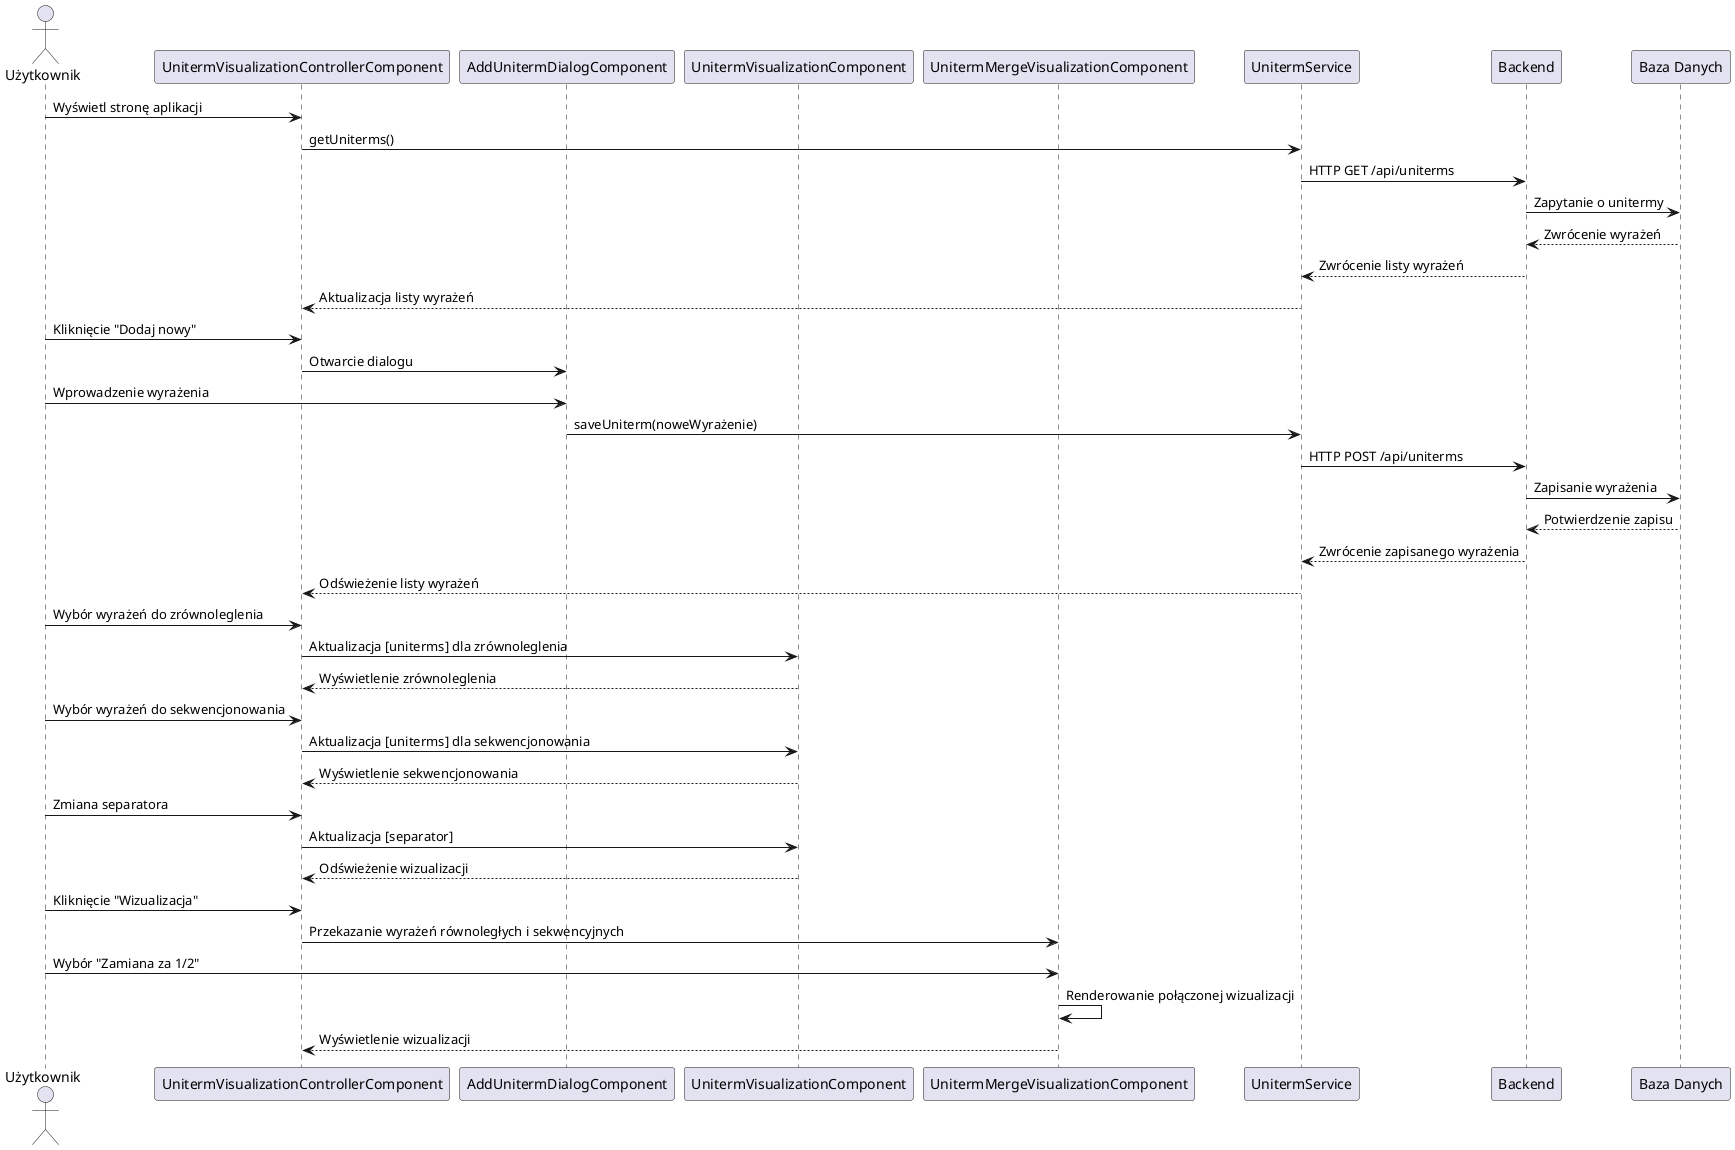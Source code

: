 @startuml
actor Użytkownik
participant "UnitermVisualizationControllerComponent" as UVCC
participant "AddUnitermDialogComponent" as AUDC
participant "UnitermVisualizationComponent" as UVC
participant "UnitermMergeVisualizationComponent" as UMVC
participant "UnitermService" as US
participant "Backend" as BE
participant "Baza Danych" as DB

Użytkownik -> UVCC: Wyświetl stronę aplikacji
UVCC -> US: getUniterms()
US -> BE: HTTP GET /api/uniterms
BE -> DB: Zapytanie o unitermy
DB --> BE: Zwrócenie wyrażeń
BE --> US: Zwrócenie listy wyrażeń
US --> UVCC: Aktualizacja listy wyrażeń

Użytkownik -> UVCC: Kliknięcie "Dodaj nowy"
UVCC -> AUDC: Otwarcie dialogu
Użytkownik -> AUDC: Wprowadzenie wyrażenia
AUDC -> US: saveUniterm(noweWyrażenie)
US -> BE: HTTP POST /api/uniterms
BE -> DB: Zapisanie wyrażenia
DB --> BE: Potwierdzenie zapisu
BE --> US: Zwrócenie zapisanego wyrażenia
US --> UVCC: Odświeżenie listy wyrażeń

Użytkownik -> UVCC: Wybór wyrażeń do zrównoleglenia
UVCC -> UVC: Aktualizacja [uniterms] dla zrównoleglenia
UVC --> UVCC: Wyświetlenie zrównoleglenia

Użytkownik -> UVCC: Wybór wyrażeń do sekwencjonowania
UVCC -> UVC: Aktualizacja [uniterms] dla sekwencjonowania
UVC --> UVCC: Wyświetlenie sekwencjonowania

Użytkownik -> UVCC: Zmiana separatora
UVCC -> UVC: Aktualizacja [separator]
UVC --> UVCC: Odświeżenie wizualizacji

Użytkownik -> UVCC: Kliknięcie "Wizualizacja"
UVCC -> UMVC: Przekazanie wyrażeń równoległych i sekwencyjnych
Użytkownik -> UMVC: Wybór "Zamiana za 1/2"
UMVC -> UMVC: Renderowanie połączonej wizualizacji
UMVC --> UVCC: Wyświetlenie wizualizacji
@enduml